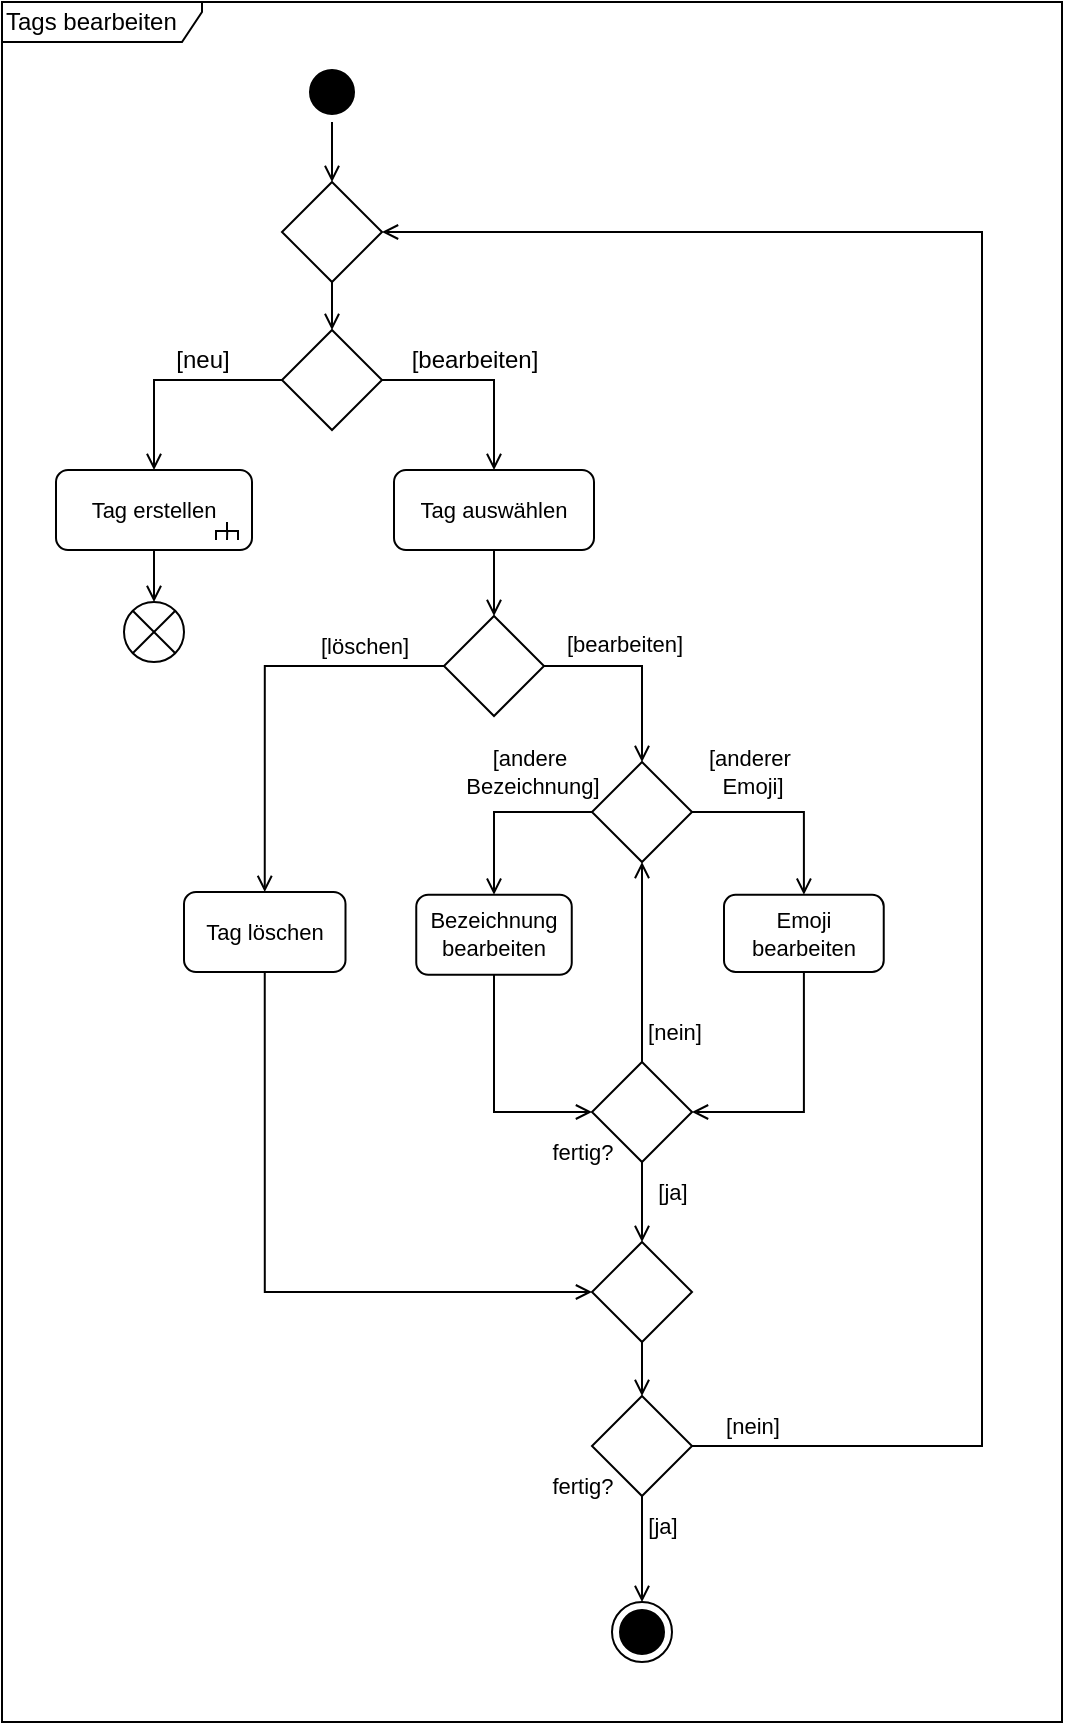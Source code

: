 <mxfile version="24.4.4" type="github">
  <diagram name="Seite-1" id="umUUJawYlVgc-_mky7lx">
    <mxGraphModel dx="1221" dy="618" grid="1" gridSize="10" guides="1" tooltips="1" connect="1" arrows="1" fold="1" page="1" pageScale="1" pageWidth="1169" pageHeight="1654" math="0" shadow="0">
      <root>
        <mxCell id="0" />
        <mxCell id="1" parent="0" />
        <mxCell id="sQe6duIV1zFRkCheIAob-3" value="Bezeichnung bearbeiten" style="rounded=1;whiteSpace=wrap;html=1;fontFamily=Helvetica;fontSize=11;fontColor=default;labelBackgroundColor=default;" vertex="1" parent="1">
          <mxGeometry x="437.13" y="466.39" width="77.75" height="40" as="geometry" />
        </mxCell>
        <mxCell id="sQe6duIV1zFRkCheIAob-4" value="fertig?" style="text;html=1;align=center;verticalAlign=middle;resizable=0;points=[];autosize=1;strokeColor=none;fillColor=none;fontFamily=Helvetica;fontSize=11;fontColor=default;labelBackgroundColor=default;" vertex="1" parent="1">
          <mxGeometry x="495" y="580" width="50" height="30" as="geometry" />
        </mxCell>
        <mxCell id="sQe6duIV1zFRkCheIAob-5" style="edgeStyle=orthogonalEdgeStyle;rounded=0;orthogonalLoop=1;jettySize=auto;html=1;entryX=0.5;entryY=0;entryDx=0;entryDy=0;strokeColor=default;align=center;verticalAlign=middle;fontFamily=Helvetica;fontSize=11;fontColor=default;labelBackgroundColor=default;endArrow=open;endFill=0;" edge="1" parent="1" source="sQe6duIV1zFRkCheIAob-6" target="sQe6duIV1zFRkCheIAob-17">
          <mxGeometry relative="1" as="geometry" />
        </mxCell>
        <mxCell id="sQe6duIV1zFRkCheIAob-6" value="Tag erstellen" style="rounded=1;whiteSpace=wrap;html=1;fontFamily=Helvetica;fontSize=11;fontColor=default;labelBackgroundColor=default;" vertex="1" parent="1">
          <mxGeometry x="257" y="254" width="98" height="40" as="geometry" />
        </mxCell>
        <mxCell id="sQe6duIV1zFRkCheIAob-7" value="" style="strokeWidth=1;html=1;shape=mxgraph.flowchart.annotation_2;align=left;labelPosition=right;pointerEvents=1;rotation=90;fontFamily=Helvetica;fontSize=11;fontColor=default;labelBackgroundColor=default;" vertex="1" parent="1">
          <mxGeometry x="338" y="279" width="9" height="11" as="geometry" />
        </mxCell>
        <mxCell id="sQe6duIV1zFRkCheIAob-8" value="" style="endArrow=none;html=1;rounded=0;entryX=0.519;entryY=0.49;entryDx=0;entryDy=0;entryPerimeter=0;exitX=1;exitY=0.5;exitDx=0;exitDy=0;exitPerimeter=0;strokeWidth=1;strokeColor=default;align=center;verticalAlign=middle;fontFamily=Helvetica;fontSize=11;fontColor=default;labelBackgroundColor=default;edgeStyle=orthogonalEdgeStyle;" edge="1" parent="1" source="sQe6duIV1zFRkCheIAob-7" target="sQe6duIV1zFRkCheIAob-7">
          <mxGeometry width="50" height="50" relative="1" as="geometry">
            <mxPoint x="-288" y="401.5" as="sourcePoint" />
            <mxPoint x="-225" y="431.5" as="targetPoint" />
          </mxGeometry>
        </mxCell>
        <mxCell id="sQe6duIV1zFRkCheIAob-9" value="Tags bearbeiten" style="shape=umlFrame;whiteSpace=wrap;html=1;pointerEvents=0;width=100;height=20;align=left;" vertex="1" parent="1">
          <mxGeometry x="230" y="20" width="530" height="860" as="geometry" />
        </mxCell>
        <mxCell id="sQe6duIV1zFRkCheIAob-10" style="edgeStyle=orthogonalEdgeStyle;rounded=0;orthogonalLoop=1;jettySize=auto;html=1;endArrow=open;endFill=0;entryX=0.5;entryY=0;entryDx=0;entryDy=0;" edge="1" parent="1" source="sQe6duIV1zFRkCheIAob-11" target="sQe6duIV1zFRkCheIAob-39">
          <mxGeometry relative="1" as="geometry">
            <mxPoint x="370" y="210" as="targetPoint" />
          </mxGeometry>
        </mxCell>
        <mxCell id="sQe6duIV1zFRkCheIAob-11" value="" style="ellipse;html=1;shape=startState;fillColor=#000000;strokeColor=#000000;" vertex="1" parent="1">
          <mxGeometry x="380" y="50" width="30" height="30" as="geometry" />
        </mxCell>
        <mxCell id="sQe6duIV1zFRkCheIAob-12" value="" style="ellipse;html=1;shape=endState;fillColor=#000000;strokeColor=#000000;fontFamily=Helvetica;fontSize=11;fontColor=default;labelBackgroundColor=default;" vertex="1" parent="1">
          <mxGeometry x="535" y="820" width="30" height="30" as="geometry" />
        </mxCell>
        <mxCell id="sQe6duIV1zFRkCheIAob-13" style="edgeStyle=orthogonalEdgeStyle;rounded=0;orthogonalLoop=1;jettySize=auto;html=1;exitX=0;exitY=0.5;exitDx=0;exitDy=0;entryX=0.5;entryY=0;entryDx=0;entryDy=0;strokeColor=default;align=center;verticalAlign=middle;fontFamily=Helvetica;fontSize=11;fontColor=default;labelBackgroundColor=default;endArrow=open;endFill=0;" edge="1" parent="1" source="sQe6duIV1zFRkCheIAob-43" target="sQe6duIV1zFRkCheIAob-6">
          <mxGeometry relative="1" as="geometry">
            <mxPoint x="319.25" y="205" as="sourcePoint" />
          </mxGeometry>
        </mxCell>
        <mxCell id="sQe6duIV1zFRkCheIAob-14" style="edgeStyle=orthogonalEdgeStyle;rounded=0;orthogonalLoop=1;jettySize=auto;html=1;exitX=1;exitY=0.5;exitDx=0;exitDy=0;entryX=0.5;entryY=0;entryDx=0;entryDy=0;endArrow=open;endFill=0;" edge="1" parent="1" source="sQe6duIV1zFRkCheIAob-43" target="sQe6duIV1zFRkCheIAob-16">
          <mxGeometry relative="1" as="geometry">
            <Array as="points" />
            <mxPoint x="475.75" y="205" as="sourcePoint" />
          </mxGeometry>
        </mxCell>
        <mxCell id="sQe6duIV1zFRkCheIAob-16" value="Tag auswählen" style="rounded=1;whiteSpace=wrap;html=1;fontFamily=Helvetica;fontSize=11;fontColor=default;labelBackgroundColor=default;" vertex="1" parent="1">
          <mxGeometry x="426" y="254" width="100" height="40" as="geometry" />
        </mxCell>
        <mxCell id="sQe6duIV1zFRkCheIAob-17" value="" style="shape=sumEllipse;perimeter=ellipsePerimeter;html=1;backgroundOutline=1;fontFamily=Helvetica;fontSize=11;fontColor=default;labelBackgroundColor=default;" vertex="1" parent="1">
          <mxGeometry x="291" y="320" width="30" height="30" as="geometry" />
        </mxCell>
        <mxCell id="sQe6duIV1zFRkCheIAob-18" style="edgeStyle=orthogonalEdgeStyle;rounded=0;orthogonalLoop=1;jettySize=auto;html=1;strokeColor=default;align=center;verticalAlign=middle;fontFamily=Helvetica;fontSize=11;fontColor=default;labelBackgroundColor=default;endArrow=open;endFill=0;entryX=0.5;entryY=0;entryDx=0;entryDy=0;" edge="1" parent="1" source="sQe6duIV1zFRkCheIAob-16" target="sQe6duIV1zFRkCheIAob-23">
          <mxGeometry relative="1" as="geometry">
            <mxPoint x="461" y="340" as="targetPoint" />
          </mxGeometry>
        </mxCell>
        <mxCell id="sQe6duIV1zFRkCheIAob-19" style="edgeStyle=orthogonalEdgeStyle;rounded=0;orthogonalLoop=1;jettySize=auto;html=1;entryX=0;entryY=0.5;entryDx=0;entryDy=0;strokeColor=default;align=center;verticalAlign=middle;fontFamily=Helvetica;fontSize=11;fontColor=default;labelBackgroundColor=default;endArrow=open;endFill=0;exitX=0.5;exitY=1;exitDx=0;exitDy=0;" edge="1" parent="1" source="sQe6duIV1zFRkCheIAob-20" target="sQe6duIV1zFRkCheIAob-38">
          <mxGeometry relative="1" as="geometry">
            <mxPoint x="397.25" y="502.75" as="sourcePoint" />
            <mxPoint x="397" y="537.75" as="targetPoint" />
            <Array as="points">
              <mxPoint x="361" y="665" />
            </Array>
          </mxGeometry>
        </mxCell>
        <mxCell id="sQe6duIV1zFRkCheIAob-20" value="Tag löschen" style="rounded=1;whiteSpace=wrap;html=1;fontFamily=Helvetica;fontSize=11;fontColor=default;labelBackgroundColor=default;" vertex="1" parent="1">
          <mxGeometry x="321" y="465" width="80.75" height="40" as="geometry" />
        </mxCell>
        <mxCell id="sQe6duIV1zFRkCheIAob-21" style="edgeStyle=orthogonalEdgeStyle;rounded=0;orthogonalLoop=1;jettySize=auto;html=1;strokeColor=default;align=center;verticalAlign=middle;fontFamily=Helvetica;fontSize=11;fontColor=default;labelBackgroundColor=default;endArrow=open;endFill=0;exitX=0;exitY=0.5;exitDx=0;exitDy=0;entryX=0.5;entryY=0;entryDx=0;entryDy=0;" edge="1" parent="1" source="sQe6duIV1zFRkCheIAob-23" target="sQe6duIV1zFRkCheIAob-20">
          <mxGeometry relative="1" as="geometry">
            <mxPoint x="397.25" y="472.75" as="targetPoint" />
          </mxGeometry>
        </mxCell>
        <mxCell id="sQe6duIV1zFRkCheIAob-23" value="" style="rhombus;whiteSpace=wrap;html=1;" vertex="1" parent="1">
          <mxGeometry x="451" y="327" width="50" height="50" as="geometry" />
        </mxCell>
        <mxCell id="sQe6duIV1zFRkCheIAob-24" style="edgeStyle=orthogonalEdgeStyle;rounded=0;orthogonalLoop=1;jettySize=auto;html=1;entryX=0.5;entryY=0;entryDx=0;entryDy=0;exitX=1;exitY=0.5;exitDx=0;exitDy=0;endArrow=open;endFill=0;" edge="1" parent="1" source="sQe6duIV1zFRkCheIAob-23" target="sQe6duIV1zFRkCheIAob-48">
          <mxGeometry relative="1" as="geometry">
            <mxPoint x="550.332" y="420.397" as="targetPoint" />
          </mxGeometry>
        </mxCell>
        <mxCell id="sQe6duIV1zFRkCheIAob-26" value="Emoji bearbeiten" style="rounded=1;whiteSpace=wrap;html=1;fontFamily=Helvetica;fontSize=11;fontColor=default;labelBackgroundColor=default;" vertex="1" parent="1">
          <mxGeometry x="591" y="466.39" width="79.87" height="38.61" as="geometry" />
        </mxCell>
        <mxCell id="sQe6duIV1zFRkCheIAob-29" style="edgeStyle=orthogonalEdgeStyle;rounded=0;orthogonalLoop=1;jettySize=auto;html=1;exitX=0;exitY=0.5;exitDx=0;exitDy=0;entryX=0.5;entryY=0;entryDx=0;entryDy=0;endArrow=open;endFill=0;" edge="1" parent="1" source="sQe6duIV1zFRkCheIAob-48" target="sQe6duIV1zFRkCheIAob-3">
          <mxGeometry relative="1" as="geometry">
            <mxPoint x="498" y="421.641" as="sourcePoint" />
          </mxGeometry>
        </mxCell>
        <mxCell id="sQe6duIV1zFRkCheIAob-30" style="edgeStyle=orthogonalEdgeStyle;rounded=0;orthogonalLoop=1;jettySize=auto;html=1;strokeColor=default;align=center;verticalAlign=middle;fontFamily=Helvetica;fontSize=11;fontColor=default;labelBackgroundColor=default;endArrow=open;endFill=0;exitX=1;exitY=0.5;exitDx=0;exitDy=0;" edge="1" parent="1" source="sQe6duIV1zFRkCheIAob-48" target="sQe6duIV1zFRkCheIAob-26">
          <mxGeometry relative="1" as="geometry">
            <mxPoint x="596" y="421.641" as="sourcePoint" />
          </mxGeometry>
        </mxCell>
        <mxCell id="sQe6duIV1zFRkCheIAob-31" style="edgeStyle=orthogonalEdgeStyle;rounded=0;orthogonalLoop=1;jettySize=auto;html=1;entryX=0;entryY=0.5;entryDx=0;entryDy=0;strokeColor=default;align=center;verticalAlign=middle;fontFamily=Helvetica;fontSize=11;fontColor=default;labelBackgroundColor=default;endArrow=open;endFill=0;" edge="1" parent="1" source="sQe6duIV1zFRkCheIAob-3" target="sQe6duIV1zFRkCheIAob-52">
          <mxGeometry relative="1" as="geometry">
            <mxPoint x="498" y="545.564" as="targetPoint" />
            <Array as="points">
              <mxPoint x="476" y="575" />
            </Array>
          </mxGeometry>
        </mxCell>
        <mxCell id="sQe6duIV1zFRkCheIAob-32" style="edgeStyle=orthogonalEdgeStyle;rounded=0;orthogonalLoop=1;jettySize=auto;html=1;entryX=1;entryY=0.5;entryDx=0;entryDy=0;strokeColor=default;align=center;verticalAlign=middle;fontFamily=Helvetica;fontSize=11;fontColor=default;labelBackgroundColor=default;endArrow=open;endFill=0;" edge="1" parent="1" source="sQe6duIV1zFRkCheIAob-26" target="sQe6duIV1zFRkCheIAob-52">
          <mxGeometry relative="1" as="geometry">
            <mxPoint x="596" y="545.564" as="targetPoint" />
            <Array as="points">
              <mxPoint x="631" y="575" />
            </Array>
          </mxGeometry>
        </mxCell>
        <mxCell id="sQe6duIV1zFRkCheIAob-34" value="[bearbeiten]" style="text;html=1;align=center;verticalAlign=middle;resizable=0;points=[];autosize=1;strokeColor=none;fillColor=none;fontFamily=Helvetica;fontSize=11;fontColor=default;labelBackgroundColor=default;" vertex="1" parent="1">
          <mxGeometry x="501" y="326" width="80" height="30" as="geometry" />
        </mxCell>
        <mxCell id="sQe6duIV1zFRkCheIAob-35" value="[löschen]" style="text;html=1;align=center;verticalAlign=middle;resizable=0;points=[];autosize=1;strokeColor=none;fillColor=none;fontFamily=Helvetica;fontSize=11;fontColor=default;labelBackgroundColor=default;" vertex="1" parent="1">
          <mxGeometry x="376" y="327" width="70" height="30" as="geometry" />
        </mxCell>
        <mxCell id="sQe6duIV1zFRkCheIAob-36" style="edgeStyle=orthogonalEdgeStyle;rounded=0;orthogonalLoop=1;jettySize=auto;html=1;entryX=1;entryY=0.5;entryDx=0;entryDy=0;strokeColor=default;align=center;verticalAlign=middle;fontFamily=Helvetica;fontSize=11;fontColor=default;labelBackgroundColor=default;endArrow=open;endFill=0;exitX=1;exitY=0.5;exitDx=0;exitDy=0;" edge="1" parent="1" source="sQe6duIV1zFRkCheIAob-57" target="sQe6duIV1zFRkCheIAob-39">
          <mxGeometry relative="1" as="geometry">
            <Array as="points">
              <mxPoint x="720" y="742" />
              <mxPoint x="720" y="135" />
            </Array>
          </mxGeometry>
        </mxCell>
        <mxCell id="sQe6duIV1zFRkCheIAob-58" style="edgeStyle=orthogonalEdgeStyle;rounded=0;orthogonalLoop=1;jettySize=auto;html=1;entryX=0.5;entryY=0;entryDx=0;entryDy=0;strokeColor=default;align=center;verticalAlign=middle;fontFamily=Helvetica;fontSize=11;fontColor=default;labelBackgroundColor=default;endArrow=open;endFill=0;" edge="1" parent="1" source="sQe6duIV1zFRkCheIAob-38" target="sQe6duIV1zFRkCheIAob-57">
          <mxGeometry relative="1" as="geometry" />
        </mxCell>
        <mxCell id="sQe6duIV1zFRkCheIAob-38" value="" style="rhombus;whiteSpace=wrap;html=1;" vertex="1" parent="1">
          <mxGeometry x="525" y="640" width="50" height="50" as="geometry" />
        </mxCell>
        <mxCell id="sQe6duIV1zFRkCheIAob-39" value="" style="rhombus;whiteSpace=wrap;html=1;fontFamily=Helvetica;fontSize=11;fontColor=default;labelBackgroundColor=default;" vertex="1" parent="1">
          <mxGeometry x="370" y="110" width="50" height="50" as="geometry" />
        </mxCell>
        <mxCell id="sQe6duIV1zFRkCheIAob-40" style="edgeStyle=orthogonalEdgeStyle;rounded=0;orthogonalLoop=1;jettySize=auto;html=1;entryX=0.5;entryY=0;entryDx=0;entryDy=0;strokeColor=default;align=center;verticalAlign=middle;fontFamily=Helvetica;fontSize=11;fontColor=default;labelBackgroundColor=default;endArrow=open;endFill=0;" edge="1" parent="1" source="sQe6duIV1zFRkCheIAob-39" target="sQe6duIV1zFRkCheIAob-43">
          <mxGeometry relative="1" as="geometry">
            <mxPoint x="395.309" y="203.89" as="targetPoint" />
          </mxGeometry>
        </mxCell>
        <mxCell id="sQe6duIV1zFRkCheIAob-41" value="[ja]" style="text;html=1;align=center;verticalAlign=middle;resizable=0;points=[];autosize=1;strokeColor=none;fillColor=none;fontFamily=Helvetica;fontSize=11;fontColor=default;labelBackgroundColor=default;" vertex="1" parent="1">
          <mxGeometry x="540" y="767" width="40" height="30" as="geometry" />
        </mxCell>
        <mxCell id="sQe6duIV1zFRkCheIAob-43" value="" style="rhombus;whiteSpace=wrap;html=1;" vertex="1" parent="1">
          <mxGeometry x="370" y="184" width="50" height="50" as="geometry" />
        </mxCell>
        <mxCell id="sQe6duIV1zFRkCheIAob-45" value="[neu]" style="text;html=1;align=center;verticalAlign=middle;resizable=0;points=[];autosize=1;strokeColor=none;fillColor=none;" vertex="1" parent="1">
          <mxGeometry x="305" y="184" width="50" height="30" as="geometry" />
        </mxCell>
        <mxCell id="sQe6duIV1zFRkCheIAob-46" value="[bearbeiten]" style="text;html=1;align=center;verticalAlign=middle;resizable=0;points=[];autosize=1;strokeColor=none;fillColor=none;" vertex="1" parent="1">
          <mxGeometry x="421" y="184" width="90" height="30" as="geometry" />
        </mxCell>
        <mxCell id="sQe6duIV1zFRkCheIAob-48" value="" style="rhombus;whiteSpace=wrap;html=1;" vertex="1" parent="1">
          <mxGeometry x="525" y="400" width="50" height="50" as="geometry" />
        </mxCell>
        <mxCell id="sQe6duIV1zFRkCheIAob-50" value="[andere&amp;nbsp;&lt;div&gt;Bezeichnung]&lt;/div&gt;" style="text;html=1;align=center;verticalAlign=middle;resizable=0;points=[];autosize=1;strokeColor=none;fillColor=none;fontFamily=Helvetica;fontSize=11;fontColor=default;labelBackgroundColor=default;" vertex="1" parent="1">
          <mxGeometry x="450" y="385" width="90" height="40" as="geometry" />
        </mxCell>
        <mxCell id="sQe6duIV1zFRkCheIAob-51" value="[anderer&amp;nbsp;&lt;div&gt;Emoji]&lt;/div&gt;" style="text;html=1;align=center;verticalAlign=middle;resizable=0;points=[];autosize=1;strokeColor=none;fillColor=none;fontFamily=Helvetica;fontSize=11;fontColor=default;labelBackgroundColor=default;" vertex="1" parent="1">
          <mxGeometry x="569.93" y="385" width="70" height="40" as="geometry" />
        </mxCell>
        <mxCell id="sQe6duIV1zFRkCheIAob-53" style="edgeStyle=orthogonalEdgeStyle;rounded=0;orthogonalLoop=1;jettySize=auto;html=1;entryX=0.5;entryY=1;entryDx=0;entryDy=0;endArrow=open;endFill=0;" edge="1" parent="1" source="sQe6duIV1zFRkCheIAob-52" target="sQe6duIV1zFRkCheIAob-48">
          <mxGeometry relative="1" as="geometry">
            <Array as="points">
              <mxPoint x="550" y="460" />
              <mxPoint x="550" y="460" />
            </Array>
          </mxGeometry>
        </mxCell>
        <mxCell id="sQe6duIV1zFRkCheIAob-55" style="edgeStyle=orthogonalEdgeStyle;rounded=0;orthogonalLoop=1;jettySize=auto;html=1;entryX=0.5;entryY=0;entryDx=0;entryDy=0;endArrow=open;endFill=0;" edge="1" parent="1" source="sQe6duIV1zFRkCheIAob-52" target="sQe6duIV1zFRkCheIAob-38">
          <mxGeometry relative="1" as="geometry" />
        </mxCell>
        <mxCell id="sQe6duIV1zFRkCheIAob-52" value="" style="rhombus;whiteSpace=wrap;html=1;" vertex="1" parent="1">
          <mxGeometry x="525" y="550" width="50" height="50" as="geometry" />
        </mxCell>
        <mxCell id="sQe6duIV1zFRkCheIAob-54" value="[nein]" style="text;html=1;align=center;verticalAlign=middle;resizable=0;points=[];autosize=1;strokeColor=none;fillColor=none;fontFamily=Helvetica;fontSize=11;fontColor=default;labelBackgroundColor=default;" vertex="1" parent="1">
          <mxGeometry x="541" y="520" width="50" height="30" as="geometry" />
        </mxCell>
        <mxCell id="sQe6duIV1zFRkCheIAob-56" value="[ja]" style="text;html=1;align=center;verticalAlign=middle;resizable=0;points=[];autosize=1;strokeColor=none;fillColor=none;fontFamily=Helvetica;fontSize=11;fontColor=default;labelBackgroundColor=default;" vertex="1" parent="1">
          <mxGeometry x="545" y="600" width="40" height="30" as="geometry" />
        </mxCell>
        <mxCell id="sQe6duIV1zFRkCheIAob-59" style="edgeStyle=orthogonalEdgeStyle;rounded=0;orthogonalLoop=1;jettySize=auto;html=1;entryX=0.5;entryY=0;entryDx=0;entryDy=0;strokeColor=default;align=center;verticalAlign=middle;fontFamily=Helvetica;fontSize=11;fontColor=default;labelBackgroundColor=default;endArrow=open;endFill=0;" edge="1" parent="1" source="sQe6duIV1zFRkCheIAob-57" target="sQe6duIV1zFRkCheIAob-12">
          <mxGeometry relative="1" as="geometry" />
        </mxCell>
        <mxCell id="sQe6duIV1zFRkCheIAob-57" value="" style="rhombus;whiteSpace=wrap;html=1;fontFamily=Helvetica;fontSize=11;fontColor=default;labelBackgroundColor=default;" vertex="1" parent="1">
          <mxGeometry x="525" y="717" width="50" height="50" as="geometry" />
        </mxCell>
        <mxCell id="sQe6duIV1zFRkCheIAob-60" value="[nein]" style="text;html=1;align=center;verticalAlign=middle;resizable=0;points=[];autosize=1;strokeColor=none;fillColor=none;fontFamily=Helvetica;fontSize=11;fontColor=default;labelBackgroundColor=default;" vertex="1" parent="1">
          <mxGeometry x="580" y="717" width="50" height="30" as="geometry" />
        </mxCell>
        <mxCell id="sQe6duIV1zFRkCheIAob-61" value="fertig?" style="text;html=1;align=center;verticalAlign=middle;resizable=0;points=[];autosize=1;strokeColor=none;fillColor=none;fontFamily=Helvetica;fontSize=11;fontColor=default;labelBackgroundColor=default;" vertex="1" parent="1">
          <mxGeometry x="495" y="747" width="50" height="30" as="geometry" />
        </mxCell>
      </root>
    </mxGraphModel>
  </diagram>
</mxfile>
